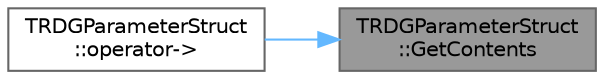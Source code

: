 digraph "TRDGParameterStruct::GetContents"
{
 // INTERACTIVE_SVG=YES
 // LATEX_PDF_SIZE
  bgcolor="transparent";
  edge [fontname=Helvetica,fontsize=10,labelfontname=Helvetica,labelfontsize=10];
  node [fontname=Helvetica,fontsize=10,shape=box,height=0.2,width=0.4];
  rankdir="RL";
  Node1 [id="Node000001",label="TRDGParameterStruct\l::GetContents",height=0.2,width=0.4,color="gray40", fillcolor="grey60", style="filled", fontcolor="black",tooltip="Returns the contents of the struct."];
  Node1 -> Node2 [id="edge1_Node000001_Node000002",dir="back",color="steelblue1",style="solid",tooltip=" "];
  Node2 [id="Node000002",label="TRDGParameterStruct\l::operator-\>",height=0.2,width=0.4,color="grey40", fillcolor="white", style="filled",URL="$d4/dcb/classTRDGParameterStruct.html#a4312046ba74edc831c765df49f2f3f40",tooltip=" "];
}
